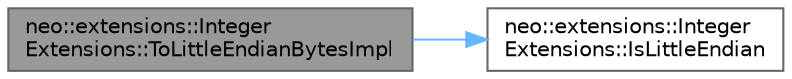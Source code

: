 digraph "neo::extensions::IntegerExtensions::ToLittleEndianBytesImpl"
{
 // LATEX_PDF_SIZE
  bgcolor="transparent";
  edge [fontname=Helvetica,fontsize=10,labelfontname=Helvetica,labelfontsize=10];
  node [fontname=Helvetica,fontsize=10,shape=box,height=0.2,width=0.4];
  rankdir="LR";
  Node1 [id="Node000001",label="neo::extensions::Integer\lExtensions::ToLittleEndianBytesImpl",height=0.2,width=0.4,color="gray40", fillcolor="grey60", style="filled", fontcolor="black",tooltip="Template function to convert integer to little-endian bytes."];
  Node1 -> Node2 [id="edge1_Node000001_Node000002",color="steelblue1",style="solid",tooltip=" "];
  Node2 [id="Node000002",label="neo::extensions::Integer\lExtensions::IsLittleEndian",height=0.2,width=0.4,color="grey40", fillcolor="white", style="filled",URL="$classneo_1_1extensions_1_1_integer_extensions.html#ae98e95c4eddf1579045da29c6cd88cd8",tooltip="Checks if the system is little-endian."];
}
